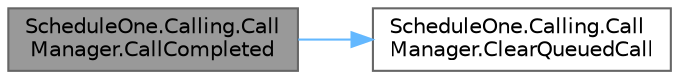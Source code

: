 digraph "ScheduleOne.Calling.CallManager.CallCompleted"
{
 // LATEX_PDF_SIZE
  bgcolor="transparent";
  edge [fontname=Helvetica,fontsize=10,labelfontname=Helvetica,labelfontsize=10];
  node [fontname=Helvetica,fontsize=10,shape=box,height=0.2,width=0.4];
  rankdir="LR";
  Node1 [id="Node000001",label="ScheduleOne.Calling.Call\lManager.CallCompleted",height=0.2,width=0.4,color="gray40", fillcolor="grey60", style="filled", fontcolor="black",tooltip=" "];
  Node1 -> Node2 [id="edge1_Node000001_Node000002",color="steelblue1",style="solid",tooltip=" "];
  Node2 [id="Node000002",label="ScheduleOne.Calling.Call\lManager.ClearQueuedCall",height=0.2,width=0.4,color="grey40", fillcolor="white", style="filled",URL="$class_schedule_one_1_1_calling_1_1_call_manager.html#adca5f55f04af3d6c069d03c4af99f0a3",tooltip=" "];
}
